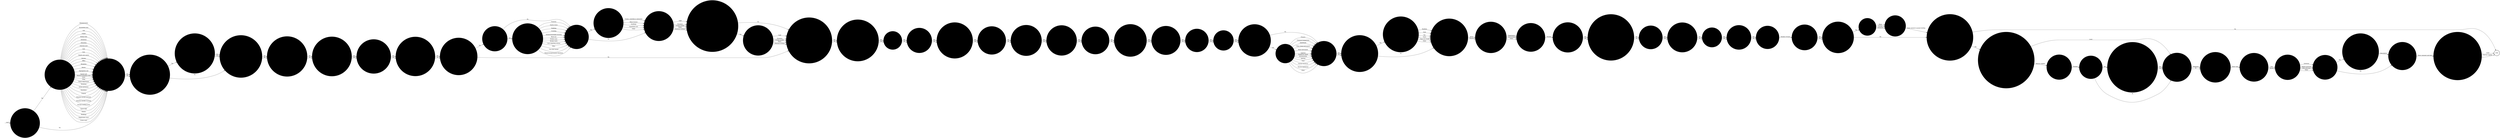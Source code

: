 digraph OLD_CONCERTED_INDISCIPLINE {  rankdir=LR;
  node [shape = circle];
  START_NODE [label="", shape=none];
  START_NODE -> 44750 [label = "start"];
  END_NODE [label="END", shape="doublecircle"];
  44122 [label = "Was control and restraints employed?", style="filled", color="#DDD"];
  44122 -> 44979 [label = "Yes", style="filled", color="#DDD"];
  44122 -> 44979 [label = "No", style="filled", color="#DDD"];
  44140 [label = "Is the incident subject to a governor's adjudication?", style="filled", color="#DDD"];
  44140 -> 44256 [label = "Yes", style="filled", color="#DDD"];
  44140 -> 44256 [label = "No", style="filled", color="#DDD"];
  44156 [label = "Has the prison service press office been informed?", style="filled", color="#DDD"];
  44156 -> 44267 [label = "Yes", style="filled", color="#DDD"];
  44156 -> 44267 [label = "No", style="filled", color="#DDD"];
  44161 [label = "Were works services staff present?", style="filled", color="#DDD"];
  44161 -> 45165 [label = "Yes", style="filled", color="#DDD"];
  44161 -> 45165 [label = "No", style="filled", color="#DDD"];
  44162 [label = "Has the service supplier been notified of a replacement keyword?", style="filled", color="#DDD"];
  44162 -> 44216 [label = "Yes", style="filled", color="#DDD"];
  44162 -> 44216 [label = "No", style="filled", color="#DDD"];
  44170 [label = "How many prisoners were involved?", style="filled", color="#DDD"];
  44170 -> 44551 [label = "Number", style="filled", color="#DDD"];
  44182 [label = "Is the incident the subject of a police investigation?", style="filled", color="#DDD"];
  44182 -> 44783 [label = "Yes", style="filled", color="#DDD"];
  44182 -> 44774 [label = "No", style="filled", color="#DDD"];
  44216 [label = "Indicate the nature of the shut down", style="filled", color="#DDD"];
  44216 -> 44562 [label = "Telephony", style="filled", color="#DDD"];
  44216 -> 44562 [label = "IT", style="filled", color="#DDD"];
  44238 [label = "Were extendable batons used?", style="filled", color="#DDD"];
  44238 -> 44338 [label = "Yes", style="filled", color="#DDD"];
  44238 -> 44338 [label = "No", style="filled", color="#DDD"];
  44250 [label = "Was the keyword requested?", style="filled", color="#DDD"];
  44250 -> 44162 [label = "Yes", style="filled", color="#DDD"];
  44250 -> 44216 [label = "No", style="filled", color="#DDD"];
  44256 [label = "Is any member of staff facing disciplinary charges?", style="filled", color="#DDD"];
  44256 -> 45065 [label = "Yes", style="filled", color="#DDD"];
  44256 -> 45065 [label = "No", style="filled", color="#DDD"];
  44267 [label = "Were any injuries received during this incident?", style="filled", color="#DDD"];
  44267 -> 45129 [label = "Yes", style="filled", color="#DDD"];
  44267 -> 44884 [label = "No", style="filled", color="#DDD"];
  44279 [label = "Quote the Vantive case number", style="filled", color="#DDD"];
  44279 -> 44250 [label = "Number", style="filled", color="#DDD"];
  44296 [label = "Were trained negotiators deployed?", style="filled", color="#DDD"];
  44296 -> 44317 [label = "Yes", style="filled", color="#DDD"];
  44296 -> 44317 [label = "No", style="filled", color="#DDD"];
  44299 [label = "Was the fire service present?", style="filled", color="#DDD"];
  44299 -> 45174 [label = "Yes", style="filled", color="#DDD"];
  44299 -> 45174 [label = "No", style="filled", color="#DDD"];
  44304 [label = "What was the location of the incident?", style="filled", color="#DDD"];
  44304 -> 44910 [label = "Administration", style="filled", color="#DDD"];
  44304 -> 44910 [label = "Association area", style="filled", color="#DDD"];
  44304 -> 44910 [label = "Cell", style="filled", color="#DDD"];
  44304 -> 44910 [label = "Chapel", style="filled", color="#DDD"];
  44304 -> 44910 [label = "Dining room", style="filled", color="#DDD"];
  44304 -> 44910 [label = "Dormitory", style="filled", color="#DDD"];
  44304 -> 44910 [label = "Education", style="filled", color="#DDD"];
  44304 -> 44910 [label = "Exercise yard", style="filled", color="#DDD"];
  44304 -> 44910 [label = "Gate", style="filled", color="#DDD"];
  44304 -> 44910 [label = "Gym", style="filled", color="#DDD"];
  44304 -> 44910 [label = "Health care centre", style="filled", color="#DDD"];
  44304 -> 44910 [label = "Kitchen", style="filled", color="#DDD"];
  44304 -> 44910 [label = "Office", style="filled", color="#DDD"];
  44304 -> 44910 [label = "Reception", style="filled", color="#DDD"];
  44304 -> 44910 [label = "Recess", style="filled", color="#DDD"];
  44304 -> 44910 [label = "Segregation unit", style="filled", color="#DDD"];
  44304 -> 44910 [label = "Special unit", style="filled", color="#DDD"];
  44304 -> 44910 [label = "Showers/changing room", style="filled", color="#DDD"];
  44304 -> 44910 [label = "Visits", style="filled", color="#DDD"];
  44304 -> 44910 [label = "Wing", style="filled", color="#DDD"];
  44304 -> 44910 [label = "Works department", style="filled", color="#DDD"];
  44304 -> 44910 [label = "Workshop", style="filled", color="#DDD"];
  44304 -> 44910 [label = "Within perimeter", style="filled", color="#DDD"];
  44304 -> 44910 [label = "Elsewhere", style="filled", color="#DDD"];
  44304 -> 44910 [label = "Funeral", style="filled", color="#DDD"];
  44304 -> 44910 [label = "Hospital outside (patient)", style="filled", color="#DDD"];
  44304 -> 44910 [label = "Hospital outside (visiting)", style="filled", color="#DDD"];
  44304 -> 44910 [label = "Outside working party", style="filled", color="#DDD"];
  44304 -> 44910 [label = "Sports field", style="filled", color="#DDD"];
  44304 -> 44910 [label = "Vehicle", style="filled", color="#DDD"];
  44304 -> 44910 [label = "Weddings", style="filled", color="#DDD"];
  44304 -> 44910 [label = "Magistrates court", style="filled", color="#DDD"];
  44304 -> 44910 [label = "Crown court", style="filled", color="#DDD"];
  44317 [label = "Was an incident liaison officer present?", style="filled", color="#DDD"];
  44317 -> 45045 [label = "Yes", style="filled", color="#DDD"];
  44317 -> 45045 [label = "No", style="filled", color="#DDD"];
  44336 [label = "Was any evacuation necessary?", style="filled", color="#DDD"];
  44336 -> 44483 [label = "Yes", style="filled", color="#DDD"];
  44336 -> 44483 [label = "No", style="filled", color="#DDD"];
  44338 [label = "Duration of incident in hours", style="filled", color="#DDD"];
  44338 -> 45153 [label = "Number of hours", style="filled", color="#DDD"];
  44387 [label = "Describe the damage", style="filled", color="#DDD"];
  44387 -> 44661 [label = "Minor", style="filled", color="#DDD"];
  44387 -> 44661 [label = "Serious", style="filled", color="#DDD"];
  44387 -> 44661 [label = "Extensive", style="filled", color="#DDD"];
  44438 [label = "Were weapons used by the perpetrators?", style="filled", color="#DDD"];
  44438 -> 44654 [label = "Yes", style="filled", color="#DDD"];
  44438 -> 44336 [label = "No", style="filled", color="#DDD"];
  44483 [label = "Was there an apparent reason for the incident?", style="filled", color="#DDD"];
  44483 -> 44656 [label = "Yes", style="filled", color="#DDD"];
  44483 -> 44738 [label = "No", style="filled", color="#DDD"];
  44531 [label = "Was a minor injury sustained?", style="filled", color="#DDD"];
  44531 -> 44877 [label = "Yes", style="filled", color="#DDD"];
  44531 -> 44734 [label = "No", style="filled", color="#DDD"];
  44551 [label = "Have the ring leaders been identified?", style="filled", color="#DDD"];
  44551 -> 44623 [label = "Yes", style="filled", color="#DDD"];
  44551 -> 44623 [label = "No", style="filled", color="#DDD"];
  44562 [label = "What time was the system shut down?", style="filled", color="#DDD"];
  44562 -> 44577 [label = "Enter time", style="filled", color="#DDD"];
  44577 [label = "Was this a full or partial shut down?", style="filled", color="#DDD"];
  44577 -> 44809 [label = "Full", style="filled", color="#DDD"];
  44577 -> 44809 [label = "Partial", style="filled", color="#DDD"];
  44623 [label = "Have the ring leaders been entered on inmate involvement?", style="filled", color="#DDD"];
  44623 -> 44917 [label = "Yes", style="filled", color="#DDD"];
  44623 -> 44917 [label = "No", style="filled", color="#DDD"];
  44654 [label = "Describe weapons used", style="filled", color="#DDD"];
  44654 -> 44336 [label = "Firearm", style="filled", color="#DDD"];
  44654 -> 44336 [label = "Chemical incapacitant", style="filled", color="#DDD"];
  44654 -> 44336 [label = "Knife/blade", style="filled", color="#DDD"];
  44654 -> 44336 [label = "Other sharp instrument", style="filled", color="#DDD"];
  44654 -> 44336 [label = "Blunt instrument", style="filled", color="#DDD"];
  44654 -> 44336 [label = "Ligature", style="filled", color="#DDD"];
  44654 -> 44336 [label = "Dangerous liquid", style="filled", color="#DDD"];
  44654 -> 44336 [label = "Excreta/urine", style="filled", color="#DDD"];
  44654 -> 44336 [label = "Spitting", style="filled", color="#DDD"];
  44654 -> 44336 [label = "Food", style="filled", color="#DDD"];
  44654 -> 44336 [label = "Thrown furniture", style="filled", color="#DDD"];
  44654 -> 44336 [label = "Thrown equipment", style="filled", color="#DDD"];
  44654 -> 44336 [label = "Other", style="filled", color="#DDD"];
  44656 [label = "Describe the apparent reason for the incident", style="filled", color="#DDD"];
  44656 -> 44738 [label = "Facilities", style="filled", color="#DDD"];
  44656 -> 44738 [label = "Food", style="filled", color="#DDD"];
  44656 -> 44738 [label = "Pay", style="filled", color="#DDD"];
  44656 -> 44738 [label = "Visits", style="filled", color="#DDD"];
  44656 -> 44738 [label = "Time out of cell", style="filled", color="#DDD"];
  44656 -> 44738 [label = "Other", style="filled", color="#DDD"];
  44661 [label = "Estimated cost of damage", style="filled", color="#DDD"];
  44661 -> 44810 [label = "Enter amount in pound sterling", style="filled", color="#DDD"];
  44662 [label = "Was the system re-activated locally or by the service supplier?", style="filled", color="#DDD"];
  44662 -> END_NODE [label = "Local", style="filled", color="#DDD"];
  44662 -> END_NODE [label = "Service supplier", style="filled", color="#DDD"];
  44663 [label = "Was a CANDR advisor present?", style="filled", color="#DDD"];
  44663 -> 44684 [label = "Yes", style="filled", color="#DDD"];
  44663 -> 44684 [label = "No", style="filled", color="#DDD"];
  44679 [label = "Are any staff on sick leave as a result of this incident?", style="filled", color="#DDD"];
  44679 -> 44867 [label = "Yes", style="filled", color="#DDD"];
  44679 -> 44867 [label = "No", style="filled", color="#DDD"];
  44684 [label = "Was the emergency response vehicle present?", style="filled", color="#DDD"];
  44684 -> 44296 [label = "Yes", style="filled", color="#DDD"];
  44684 -> 44296 [label = "No", style="filled", color="#DDD"];
  44697 [label = "Who was detained in outside hospital?", style="filled", color="#DDD"];
  44697 -> 44884 [label = "Staff", style="filled", color="#DDD"];
  44697 -> 44884 [label = "Prisoners", style="filled", color="#DDD"];
  44697 -> 44884 [label = "Civilian grades", style="filled", color="#DDD"];
  44697 -> 44884 [label = "Police", style="filled", color="#DDD"];
  44697 -> 44884 [label = "External civilians", style="filled", color="#DDD"];
  44724 [label = "Which serious injuries were sustained?", style="filled", color="#DDD"];
  44724 -> 44531 [label = "Fracture", style="filled", color="#DDD"];
  44724 -> 44531 [label = "Scald or burn", style="filled", color="#DDD"];
  44724 -> 44531 [label = "Stabbing", style="filled", color="#DDD"];
  44724 -> 44531 [label = "Crushing", style="filled", color="#DDD"];
  44724 -> 44531 [label = "Extensive/multiple bruising", style="filled", color="#DDD"];
  44724 -> 44531 [label = "Black eye", style="filled", color="#DDD"];
  44724 -> 44531 [label = "Broken nose", style="filled", color="#DDD"];
  44724 -> 44531 [label = "Broken teeth", style="filled", color="#DDD"];
  44724 -> 44531 [label = "Cuts requiring sutures", style="filled", color="#DDD"];
  44724 -> 44531 [label = "Bites", style="filled", color="#DDD"];
  44724 -> 44531 [label = "Gun shot wound", style="filled", color="#DDD"];
  44724 -> 44531 [label = "Temporary/permanent blindness", style="filled", color="#DDD"];
  44734 [label = "Enter description of person(s) injured", style="filled", color="#DDD"];
  44734 -> 44973 [label = "Staff", style="filled", color="#DDD"];
  44734 -> 44973 [label = "Prisoners", style="filled", color="#DDD"];
  44734 -> 44973 [label = "Civilian grades", style="filled", color="#DDD"];
  44734 -> 44973 [label = "Police", style="filled", color="#DDD"];
  44734 -> 44973 [label = "External civilians", style="filled", color="#DDD"];
  44738 [label = "Describe the incident as either active or passive", style="filled", color="#DDD"];
  44738 -> 44760 [label = "Active", style="filled", color="#DDD"];
  44738 -> 44760 [label = "Passive", style="filled", color="#DDD"];
  44750 [label = "Is the location of the incident known?", style="filled", color="#DDD"];
  44750 -> 44304 [label = "Yes", style="filled", color="#DDD"];
  44750 -> 44910 [label = "No", style="filled", color="#DDD"];
  44758 [label = "Was the telephone/it system shut down locally or by the service supplier?", style="filled", color="#DDD"];
  44758 -> 44216 [label = "Local", style="filled", color="#DDD"];
  44758 -> 44279 [label = "Service supplier", style="filled", color="#DDD"];
  44760 [label = "Describe how the incident was resolved", style="filled", color="#DDD"];
  44760 -> 44170 [label = "Negotiation", style="filled", color="#DDD"];
  44760 -> 44170 [label = "Intervention", style="filled", color="#DDD"];
  44760 -> 44170 [label = "Other", style="filled", color="#DDD"];
  44764 [label = "Was the system compromised?", style="filled", color="#DDD"];
  44764 -> 45013 [label = "Yes", style="filled", color="#DDD"];
  44764 -> 44902 [label = "No", style="filled", color="#DDD"];
  44774 [label = "Is the incident the subject of an internal investigation?", style="filled", color="#DDD"];
  44774 -> 44140 [label = "Yes", style="filled", color="#DDD"];
  44774 -> 44140 [label = "No", style="filled", color="#DDD"];
  44783 [label = "Has any prosecution taken place or is any pending?", style="filled", color="#DDD"];
  44783 -> 44774 [label = "Yes", style="filled", color="#DDD"];
  44783 -> 44774 [label = "No", style="filled", color="#DDD"];
  44809 [label = "Who authorised the shut down?", style="filled", color="#DDD"];
  44809 -> 44764 [label = "Governor", style="filled", color="#DDD"];
  44809 -> 44764 [label = "Deputy governor", style="filled", color="#DDD"];
  44809 -> 44764 [label = "Duty governor", style="filled", color="#DDD"];
  44809 -> 44764 [label = "Other", style="filled", color="#DDD"];
  44810 [label = "Was the telephone/it system shut down during the incident?", style="filled", color="#DDD"];
  44810 -> 44758 [label = "Yes", style="filled", color="#DDD"];
  44810 -> END_NODE [label = "No", style="filled", color="#DDD"];
  44867 [label = "Was a barricade used?", style="filled", color="#DDD"];
  44867 -> 44663 [label = "Yes", style="filled", color="#DDD"];
  44867 -> 44663 [label = "No", style="filled", color="#DDD"];
  44877 [label = "Which minor injuries were sustained?", style="filled", color="#DDD"];
  44877 -> 44734 [label = "Grazes, scratches or abrasions", style="filled", color="#DDD"];
  44877 -> 44734 [label = "Minor bruises", style="filled", color="#DDD"];
  44877 -> 44734 [label = "Swellings", style="filled", color="#DDD"];
  44877 -> 44734 [label = "Superficial cuts", style="filled", color="#DDD"];
  44877 -> 44734 [label = "Other", style="filled", color="#DDD"];
  44884 [label = "Are there any staff now off duty as a result of this incident?", style="filled", color="#DDD"];
  44884 -> 44679 [label = "Yes", style="filled", color="#DDD"];
  44884 -> 44679 [label = "No", style="filled", color="#DDD"];
  44902 [label = "When was the system re-activated?", style="filled", color="#DDD"];
  44902 -> 44662 [label = "Enter comment and date", style="filled", color="#DDD"];
  44910 [label = "Were the police informed of the incident?", style="filled", color="#DDD"];
  44910 -> 44182 [label = "Yes", style="filled", color="#DDD"];
  44910 -> 44182 [label = "No", style="filled", color="#DDD"];
  44917 [label = "Was operation Tornado used?", style="filled", color="#DDD"];
  44917 -> 44122 [label = "Yes", style="filled", color="#DDD"];
  44917 -> 44122 [label = "No", style="filled", color="#DDD"];
  44973 [label = "Did injuries result in detention in outside hospital as an in-patient?", style="filled", color="#DDD"];
  44973 -> 44697 [label = "Yes", style="filled", color="#DDD"];
  44973 -> 44884 [label = "No", style="filled", color="#DDD"];
  44979 [label = "Were water hoses used?", style="filled", color="#DDD"];
  44979 -> 44238 [label = "Yes", style="filled", color="#DDD"];
  44979 -> 44238 [label = "No", style="filled", color="#DDD"];
  45013 [label = "Describe what was compromised and by whom", style="filled", color="#DDD"];
  45013 -> 44902 [label = "Description", style="filled", color="#DDD"];
  45045 [label = "Were health care centre staff present?", style="filled", color="#DDD"];
  45045 -> 44161 [label = "Yes", style="filled", color="#DDD"];
  45045 -> 44161 [label = "No", style="filled", color="#DDD"];
  45065 [label = "Is there any media interest in this incident?", style="filled", color="#DDD"];
  45065 -> 44156 [label = "Yes", style="filled", color="#DDD"];
  45065 -> 44156 [label = "No", style="filled", color="#DDD"];
  45117 [label = "Was damage caused to prison property?", style="filled", color="#DDD"];
  45117 -> 44387 [label = "Yes", style="filled", color="#DDD"];
  45117 -> 44810 [label = "No", style="filled", color="#DDD"];
  45129 [label = "Was a serious injury sustained?", style="filled", color="#DDD"];
  45129 -> 44724 [label = "Yes", style="filled", color="#DDD"];
  45129 -> 44531 [label = "No", style="filled", color="#DDD"];
  45153 [label = "Was the incident in public view?", style="filled", color="#DDD"];
  45153 -> 45117 [label = "Yes", style="filled", color="#DDD"];
  45153 -> 45117 [label = "No", style="filled", color="#DDD"];
  45158 [label = "Was the ambulance service present?", style="filled", color="#DDD"];
  45158 -> 44299 [label = "Yes", style="filled", color="#DDD"];
  45158 -> 44299 [label = "No", style="filled", color="#DDD"];
  45165 [label = "Were board of visitors members present?", style="filled", color="#DDD"];
  45165 -> 45158 [label = "Yes", style="filled", color="#DDD"];
  45165 -> 45158 [label = "No", style="filled", color="#DDD"];
  45174 [label = "Were the police present?", style="filled", color="#DDD"];
  45174 -> 44438 [label = "Yes", style="filled", color="#DDD"];
  45174 -> 44438 [label = "No", style="filled", color="#DDD"];
}
